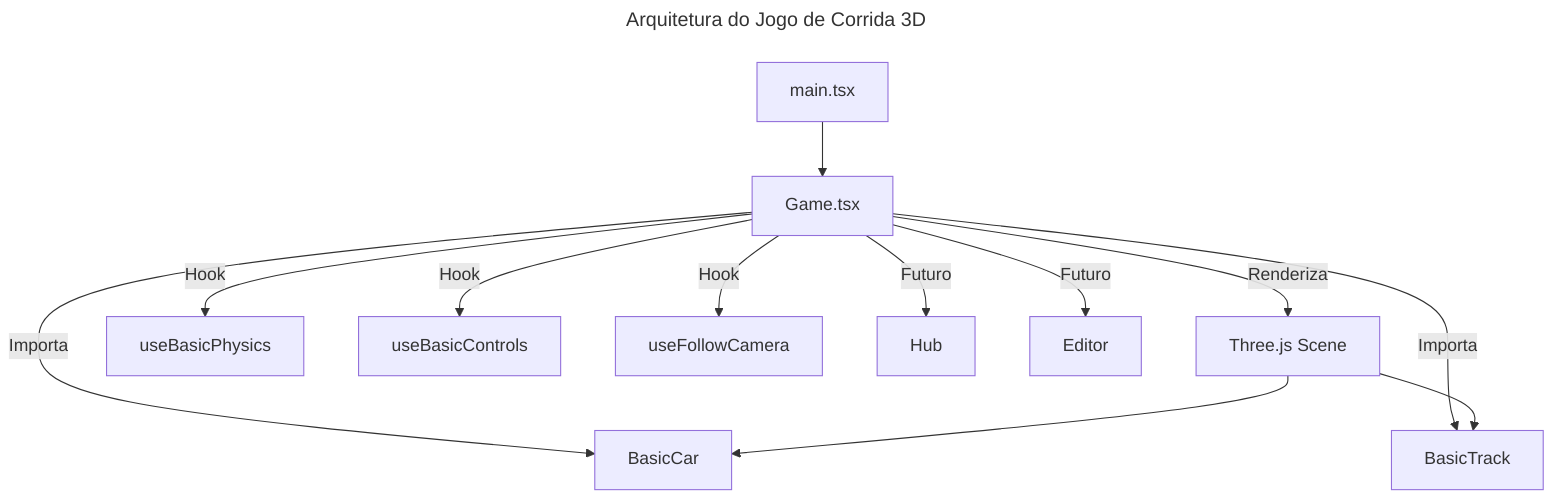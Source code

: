 ---
title: Arquitetura do Jogo de Corrida 3D
---
flowchart TD
    Main[main.tsx] --> Game[Game.tsx]
    Game --> |"Renderiza"| ThreeScene[Three.js Scene]
    Game --> |"Importa"| Car[BasicCar]
    Game --> |"Importa"| Track[BasicTrack]
    Game --> |"Hook"| Physics[useBasicPhysics]
    Game --> |"Hook"| Controls[useBasicControls]
    Game --> |"Hook"| Camera[useFollowCamera]
    Game --> |"Futuro"| Hub[Hub]
    Game --> |"Futuro"| Editor[Editor]
    ThreeScene --> Car
    ThreeScene --> Track